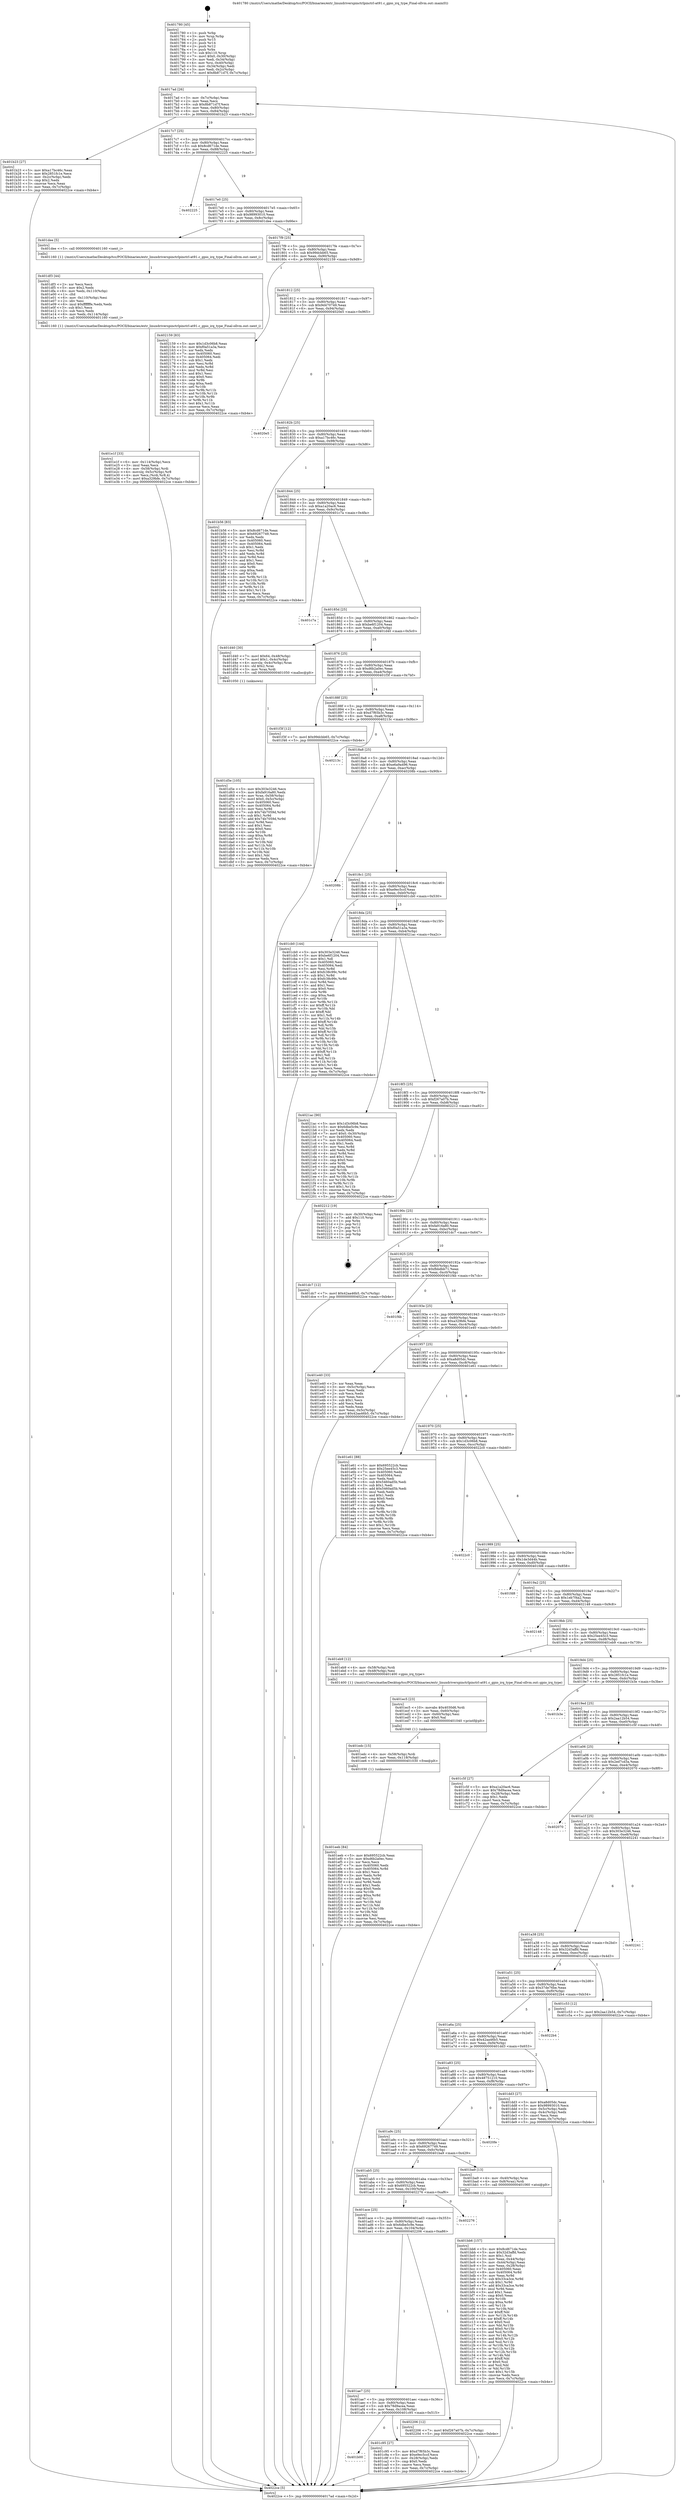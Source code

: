 digraph "0x401780" {
  label = "0x401780 (/mnt/c/Users/mathe/Desktop/tcc/POCII/binaries/extr_linuxdriverspinctrlpinctrl-at91.c_gpio_irq_type_Final-ollvm.out::main(0))"
  labelloc = "t"
  node[shape=record]

  Entry [label="",width=0.3,height=0.3,shape=circle,fillcolor=black,style=filled]
  "0x4017ad" [label="{
     0x4017ad [26]\l
     | [instrs]\l
     &nbsp;&nbsp;0x4017ad \<+3\>: mov -0x7c(%rbp),%eax\l
     &nbsp;&nbsp;0x4017b0 \<+2\>: mov %eax,%ecx\l
     &nbsp;&nbsp;0x4017b2 \<+6\>: sub $0x8b871d7f,%ecx\l
     &nbsp;&nbsp;0x4017b8 \<+3\>: mov %eax,-0x80(%rbp)\l
     &nbsp;&nbsp;0x4017bb \<+6\>: mov %ecx,-0x84(%rbp)\l
     &nbsp;&nbsp;0x4017c1 \<+6\>: je 0000000000401b23 \<main+0x3a3\>\l
  }"]
  "0x401b23" [label="{
     0x401b23 [27]\l
     | [instrs]\l
     &nbsp;&nbsp;0x401b23 \<+5\>: mov $0xa17bc46c,%eax\l
     &nbsp;&nbsp;0x401b28 \<+5\>: mov $0x2851fc1e,%ecx\l
     &nbsp;&nbsp;0x401b2d \<+3\>: mov -0x2c(%rbp),%edx\l
     &nbsp;&nbsp;0x401b30 \<+3\>: cmp $0x2,%edx\l
     &nbsp;&nbsp;0x401b33 \<+3\>: cmovne %ecx,%eax\l
     &nbsp;&nbsp;0x401b36 \<+3\>: mov %eax,-0x7c(%rbp)\l
     &nbsp;&nbsp;0x401b39 \<+5\>: jmp 00000000004022ce \<main+0xb4e\>\l
  }"]
  "0x4017c7" [label="{
     0x4017c7 [25]\l
     | [instrs]\l
     &nbsp;&nbsp;0x4017c7 \<+5\>: jmp 00000000004017cc \<main+0x4c\>\l
     &nbsp;&nbsp;0x4017cc \<+3\>: mov -0x80(%rbp),%eax\l
     &nbsp;&nbsp;0x4017cf \<+5\>: sub $0x8cd671de,%eax\l
     &nbsp;&nbsp;0x4017d4 \<+6\>: mov %eax,-0x88(%rbp)\l
     &nbsp;&nbsp;0x4017da \<+6\>: je 0000000000402225 \<main+0xaa5\>\l
  }"]
  "0x4022ce" [label="{
     0x4022ce [5]\l
     | [instrs]\l
     &nbsp;&nbsp;0x4022ce \<+5\>: jmp 00000000004017ad \<main+0x2d\>\l
  }"]
  "0x401780" [label="{
     0x401780 [45]\l
     | [instrs]\l
     &nbsp;&nbsp;0x401780 \<+1\>: push %rbp\l
     &nbsp;&nbsp;0x401781 \<+3\>: mov %rsp,%rbp\l
     &nbsp;&nbsp;0x401784 \<+2\>: push %r15\l
     &nbsp;&nbsp;0x401786 \<+2\>: push %r14\l
     &nbsp;&nbsp;0x401788 \<+2\>: push %r12\l
     &nbsp;&nbsp;0x40178a \<+1\>: push %rbx\l
     &nbsp;&nbsp;0x40178b \<+7\>: sub $0x110,%rsp\l
     &nbsp;&nbsp;0x401792 \<+7\>: movl $0x0,-0x30(%rbp)\l
     &nbsp;&nbsp;0x401799 \<+3\>: mov %edi,-0x34(%rbp)\l
     &nbsp;&nbsp;0x40179c \<+4\>: mov %rsi,-0x40(%rbp)\l
     &nbsp;&nbsp;0x4017a0 \<+3\>: mov -0x34(%rbp),%edi\l
     &nbsp;&nbsp;0x4017a3 \<+3\>: mov %edi,-0x2c(%rbp)\l
     &nbsp;&nbsp;0x4017a6 \<+7\>: movl $0x8b871d7f,-0x7c(%rbp)\l
  }"]
  Exit [label="",width=0.3,height=0.3,shape=circle,fillcolor=black,style=filled,peripheries=2]
  "0x402225" [label="{
     0x402225\l
  }", style=dashed]
  "0x4017e0" [label="{
     0x4017e0 [25]\l
     | [instrs]\l
     &nbsp;&nbsp;0x4017e0 \<+5\>: jmp 00000000004017e5 \<main+0x65\>\l
     &nbsp;&nbsp;0x4017e5 \<+3\>: mov -0x80(%rbp),%eax\l
     &nbsp;&nbsp;0x4017e8 \<+5\>: sub $0x98993010,%eax\l
     &nbsp;&nbsp;0x4017ed \<+6\>: mov %eax,-0x8c(%rbp)\l
     &nbsp;&nbsp;0x4017f3 \<+6\>: je 0000000000401dee \<main+0x66e\>\l
  }"]
  "0x401eeb" [label="{
     0x401eeb [84]\l
     | [instrs]\l
     &nbsp;&nbsp;0x401eeb \<+5\>: mov $0x695522cb,%eax\l
     &nbsp;&nbsp;0x401ef0 \<+5\>: mov $0xd6b2a0ec,%esi\l
     &nbsp;&nbsp;0x401ef5 \<+2\>: xor %ecx,%ecx\l
     &nbsp;&nbsp;0x401ef7 \<+7\>: mov 0x405060,%edx\l
     &nbsp;&nbsp;0x401efe \<+8\>: mov 0x405064,%r8d\l
     &nbsp;&nbsp;0x401f06 \<+3\>: sub $0x1,%ecx\l
     &nbsp;&nbsp;0x401f09 \<+3\>: mov %edx,%r9d\l
     &nbsp;&nbsp;0x401f0c \<+3\>: add %ecx,%r9d\l
     &nbsp;&nbsp;0x401f0f \<+4\>: imul %r9d,%edx\l
     &nbsp;&nbsp;0x401f13 \<+3\>: and $0x1,%edx\l
     &nbsp;&nbsp;0x401f16 \<+3\>: cmp $0x0,%edx\l
     &nbsp;&nbsp;0x401f19 \<+4\>: sete %r10b\l
     &nbsp;&nbsp;0x401f1d \<+4\>: cmp $0xa,%r8d\l
     &nbsp;&nbsp;0x401f21 \<+4\>: setl %r11b\l
     &nbsp;&nbsp;0x401f25 \<+3\>: mov %r10b,%bl\l
     &nbsp;&nbsp;0x401f28 \<+3\>: and %r11b,%bl\l
     &nbsp;&nbsp;0x401f2b \<+3\>: xor %r11b,%r10b\l
     &nbsp;&nbsp;0x401f2e \<+3\>: or %r10b,%bl\l
     &nbsp;&nbsp;0x401f31 \<+3\>: test $0x1,%bl\l
     &nbsp;&nbsp;0x401f34 \<+3\>: cmovne %esi,%eax\l
     &nbsp;&nbsp;0x401f37 \<+3\>: mov %eax,-0x7c(%rbp)\l
     &nbsp;&nbsp;0x401f3a \<+5\>: jmp 00000000004022ce \<main+0xb4e\>\l
  }"]
  "0x401dee" [label="{
     0x401dee [5]\l
     | [instrs]\l
     &nbsp;&nbsp;0x401dee \<+5\>: call 0000000000401160 \<next_i\>\l
     | [calls]\l
     &nbsp;&nbsp;0x401160 \{1\} (/mnt/c/Users/mathe/Desktop/tcc/POCII/binaries/extr_linuxdriverspinctrlpinctrl-at91.c_gpio_irq_type_Final-ollvm.out::next_i)\l
  }"]
  "0x4017f9" [label="{
     0x4017f9 [25]\l
     | [instrs]\l
     &nbsp;&nbsp;0x4017f9 \<+5\>: jmp 00000000004017fe \<main+0x7e\>\l
     &nbsp;&nbsp;0x4017fe \<+3\>: mov -0x80(%rbp),%eax\l
     &nbsp;&nbsp;0x401801 \<+5\>: sub $0x99dcbb65,%eax\l
     &nbsp;&nbsp;0x401806 \<+6\>: mov %eax,-0x90(%rbp)\l
     &nbsp;&nbsp;0x40180c \<+6\>: je 0000000000402159 \<main+0x9d9\>\l
  }"]
  "0x401edc" [label="{
     0x401edc [15]\l
     | [instrs]\l
     &nbsp;&nbsp;0x401edc \<+4\>: mov -0x58(%rbp),%rdi\l
     &nbsp;&nbsp;0x401ee0 \<+6\>: mov %eax,-0x118(%rbp)\l
     &nbsp;&nbsp;0x401ee6 \<+5\>: call 0000000000401030 \<free@plt\>\l
     | [calls]\l
     &nbsp;&nbsp;0x401030 \{1\} (unknown)\l
  }"]
  "0x402159" [label="{
     0x402159 [83]\l
     | [instrs]\l
     &nbsp;&nbsp;0x402159 \<+5\>: mov $0x1d3c06b8,%eax\l
     &nbsp;&nbsp;0x40215e \<+5\>: mov $0xf0a51a3a,%ecx\l
     &nbsp;&nbsp;0x402163 \<+2\>: xor %edx,%edx\l
     &nbsp;&nbsp;0x402165 \<+7\>: mov 0x405060,%esi\l
     &nbsp;&nbsp;0x40216c \<+7\>: mov 0x405064,%edi\l
     &nbsp;&nbsp;0x402173 \<+3\>: sub $0x1,%edx\l
     &nbsp;&nbsp;0x402176 \<+3\>: mov %esi,%r8d\l
     &nbsp;&nbsp;0x402179 \<+3\>: add %edx,%r8d\l
     &nbsp;&nbsp;0x40217c \<+4\>: imul %r8d,%esi\l
     &nbsp;&nbsp;0x402180 \<+3\>: and $0x1,%esi\l
     &nbsp;&nbsp;0x402183 \<+3\>: cmp $0x0,%esi\l
     &nbsp;&nbsp;0x402186 \<+4\>: sete %r9b\l
     &nbsp;&nbsp;0x40218a \<+3\>: cmp $0xa,%edi\l
     &nbsp;&nbsp;0x40218d \<+4\>: setl %r10b\l
     &nbsp;&nbsp;0x402191 \<+3\>: mov %r9b,%r11b\l
     &nbsp;&nbsp;0x402194 \<+3\>: and %r10b,%r11b\l
     &nbsp;&nbsp;0x402197 \<+3\>: xor %r10b,%r9b\l
     &nbsp;&nbsp;0x40219a \<+3\>: or %r9b,%r11b\l
     &nbsp;&nbsp;0x40219d \<+4\>: test $0x1,%r11b\l
     &nbsp;&nbsp;0x4021a1 \<+3\>: cmovne %ecx,%eax\l
     &nbsp;&nbsp;0x4021a4 \<+3\>: mov %eax,-0x7c(%rbp)\l
     &nbsp;&nbsp;0x4021a7 \<+5\>: jmp 00000000004022ce \<main+0xb4e\>\l
  }"]
  "0x401812" [label="{
     0x401812 [25]\l
     | [instrs]\l
     &nbsp;&nbsp;0x401812 \<+5\>: jmp 0000000000401817 \<main+0x97\>\l
     &nbsp;&nbsp;0x401817 \<+3\>: mov -0x80(%rbp),%eax\l
     &nbsp;&nbsp;0x40181a \<+5\>: sub $0x9d470749,%eax\l
     &nbsp;&nbsp;0x40181f \<+6\>: mov %eax,-0x94(%rbp)\l
     &nbsp;&nbsp;0x401825 \<+6\>: je 00000000004020e5 \<main+0x965\>\l
  }"]
  "0x401ec5" [label="{
     0x401ec5 [23]\l
     | [instrs]\l
     &nbsp;&nbsp;0x401ec5 \<+10\>: movabs $0x4030d6,%rdi\l
     &nbsp;&nbsp;0x401ecf \<+3\>: mov %eax,-0x60(%rbp)\l
     &nbsp;&nbsp;0x401ed2 \<+3\>: mov -0x60(%rbp),%esi\l
     &nbsp;&nbsp;0x401ed5 \<+2\>: mov $0x0,%al\l
     &nbsp;&nbsp;0x401ed7 \<+5\>: call 0000000000401040 \<printf@plt\>\l
     | [calls]\l
     &nbsp;&nbsp;0x401040 \{1\} (unknown)\l
  }"]
  "0x4020e5" [label="{
     0x4020e5\l
  }", style=dashed]
  "0x40182b" [label="{
     0x40182b [25]\l
     | [instrs]\l
     &nbsp;&nbsp;0x40182b \<+5\>: jmp 0000000000401830 \<main+0xb0\>\l
     &nbsp;&nbsp;0x401830 \<+3\>: mov -0x80(%rbp),%eax\l
     &nbsp;&nbsp;0x401833 \<+5\>: sub $0xa17bc46c,%eax\l
     &nbsp;&nbsp;0x401838 \<+6\>: mov %eax,-0x98(%rbp)\l
     &nbsp;&nbsp;0x40183e \<+6\>: je 0000000000401b56 \<main+0x3d6\>\l
  }"]
  "0x401e1f" [label="{
     0x401e1f [33]\l
     | [instrs]\l
     &nbsp;&nbsp;0x401e1f \<+6\>: mov -0x114(%rbp),%ecx\l
     &nbsp;&nbsp;0x401e25 \<+3\>: imul %eax,%ecx\l
     &nbsp;&nbsp;0x401e28 \<+4\>: mov -0x58(%rbp),%rdi\l
     &nbsp;&nbsp;0x401e2c \<+4\>: movslq -0x5c(%rbp),%r8\l
     &nbsp;&nbsp;0x401e30 \<+4\>: mov %ecx,(%rdi,%r8,4)\l
     &nbsp;&nbsp;0x401e34 \<+7\>: movl $0xa329bfe,-0x7c(%rbp)\l
     &nbsp;&nbsp;0x401e3b \<+5\>: jmp 00000000004022ce \<main+0xb4e\>\l
  }"]
  "0x401b56" [label="{
     0x401b56 [83]\l
     | [instrs]\l
     &nbsp;&nbsp;0x401b56 \<+5\>: mov $0x8cd671de,%eax\l
     &nbsp;&nbsp;0x401b5b \<+5\>: mov $0x69267749,%ecx\l
     &nbsp;&nbsp;0x401b60 \<+2\>: xor %edx,%edx\l
     &nbsp;&nbsp;0x401b62 \<+7\>: mov 0x405060,%esi\l
     &nbsp;&nbsp;0x401b69 \<+7\>: mov 0x405064,%edi\l
     &nbsp;&nbsp;0x401b70 \<+3\>: sub $0x1,%edx\l
     &nbsp;&nbsp;0x401b73 \<+3\>: mov %esi,%r8d\l
     &nbsp;&nbsp;0x401b76 \<+3\>: add %edx,%r8d\l
     &nbsp;&nbsp;0x401b79 \<+4\>: imul %r8d,%esi\l
     &nbsp;&nbsp;0x401b7d \<+3\>: and $0x1,%esi\l
     &nbsp;&nbsp;0x401b80 \<+3\>: cmp $0x0,%esi\l
     &nbsp;&nbsp;0x401b83 \<+4\>: sete %r9b\l
     &nbsp;&nbsp;0x401b87 \<+3\>: cmp $0xa,%edi\l
     &nbsp;&nbsp;0x401b8a \<+4\>: setl %r10b\l
     &nbsp;&nbsp;0x401b8e \<+3\>: mov %r9b,%r11b\l
     &nbsp;&nbsp;0x401b91 \<+3\>: and %r10b,%r11b\l
     &nbsp;&nbsp;0x401b94 \<+3\>: xor %r10b,%r9b\l
     &nbsp;&nbsp;0x401b97 \<+3\>: or %r9b,%r11b\l
     &nbsp;&nbsp;0x401b9a \<+4\>: test $0x1,%r11b\l
     &nbsp;&nbsp;0x401b9e \<+3\>: cmovne %ecx,%eax\l
     &nbsp;&nbsp;0x401ba1 \<+3\>: mov %eax,-0x7c(%rbp)\l
     &nbsp;&nbsp;0x401ba4 \<+5\>: jmp 00000000004022ce \<main+0xb4e\>\l
  }"]
  "0x401844" [label="{
     0x401844 [25]\l
     | [instrs]\l
     &nbsp;&nbsp;0x401844 \<+5\>: jmp 0000000000401849 \<main+0xc9\>\l
     &nbsp;&nbsp;0x401849 \<+3\>: mov -0x80(%rbp),%eax\l
     &nbsp;&nbsp;0x40184c \<+5\>: sub $0xa1a20ac6,%eax\l
     &nbsp;&nbsp;0x401851 \<+6\>: mov %eax,-0x9c(%rbp)\l
     &nbsp;&nbsp;0x401857 \<+6\>: je 0000000000401c7a \<main+0x4fa\>\l
  }"]
  "0x401df3" [label="{
     0x401df3 [44]\l
     | [instrs]\l
     &nbsp;&nbsp;0x401df3 \<+2\>: xor %ecx,%ecx\l
     &nbsp;&nbsp;0x401df5 \<+5\>: mov $0x2,%edx\l
     &nbsp;&nbsp;0x401dfa \<+6\>: mov %edx,-0x110(%rbp)\l
     &nbsp;&nbsp;0x401e00 \<+1\>: cltd\l
     &nbsp;&nbsp;0x401e01 \<+6\>: mov -0x110(%rbp),%esi\l
     &nbsp;&nbsp;0x401e07 \<+2\>: idiv %esi\l
     &nbsp;&nbsp;0x401e09 \<+6\>: imul $0xfffffffe,%edx,%edx\l
     &nbsp;&nbsp;0x401e0f \<+3\>: sub $0x1,%ecx\l
     &nbsp;&nbsp;0x401e12 \<+2\>: sub %ecx,%edx\l
     &nbsp;&nbsp;0x401e14 \<+6\>: mov %edx,-0x114(%rbp)\l
     &nbsp;&nbsp;0x401e1a \<+5\>: call 0000000000401160 \<next_i\>\l
     | [calls]\l
     &nbsp;&nbsp;0x401160 \{1\} (/mnt/c/Users/mathe/Desktop/tcc/POCII/binaries/extr_linuxdriverspinctrlpinctrl-at91.c_gpio_irq_type_Final-ollvm.out::next_i)\l
  }"]
  "0x401c7a" [label="{
     0x401c7a\l
  }", style=dashed]
  "0x40185d" [label="{
     0x40185d [25]\l
     | [instrs]\l
     &nbsp;&nbsp;0x40185d \<+5\>: jmp 0000000000401862 \<main+0xe2\>\l
     &nbsp;&nbsp;0x401862 \<+3\>: mov -0x80(%rbp),%eax\l
     &nbsp;&nbsp;0x401865 \<+5\>: sub $0xbe6f1204,%eax\l
     &nbsp;&nbsp;0x40186a \<+6\>: mov %eax,-0xa0(%rbp)\l
     &nbsp;&nbsp;0x401870 \<+6\>: je 0000000000401d40 \<main+0x5c0\>\l
  }"]
  "0x401d5e" [label="{
     0x401d5e [105]\l
     | [instrs]\l
     &nbsp;&nbsp;0x401d5e \<+5\>: mov $0x303e3246,%ecx\l
     &nbsp;&nbsp;0x401d63 \<+5\>: mov $0xfa916a80,%edx\l
     &nbsp;&nbsp;0x401d68 \<+4\>: mov %rax,-0x58(%rbp)\l
     &nbsp;&nbsp;0x401d6c \<+7\>: movl $0x0,-0x5c(%rbp)\l
     &nbsp;&nbsp;0x401d73 \<+7\>: mov 0x405060,%esi\l
     &nbsp;&nbsp;0x401d7a \<+8\>: mov 0x405064,%r8d\l
     &nbsp;&nbsp;0x401d82 \<+3\>: mov %esi,%r9d\l
     &nbsp;&nbsp;0x401d85 \<+7\>: sub $0x74b7059d,%r9d\l
     &nbsp;&nbsp;0x401d8c \<+4\>: sub $0x1,%r9d\l
     &nbsp;&nbsp;0x401d90 \<+7\>: add $0x74b7059d,%r9d\l
     &nbsp;&nbsp;0x401d97 \<+4\>: imul %r9d,%esi\l
     &nbsp;&nbsp;0x401d9b \<+3\>: and $0x1,%esi\l
     &nbsp;&nbsp;0x401d9e \<+3\>: cmp $0x0,%esi\l
     &nbsp;&nbsp;0x401da1 \<+4\>: sete %r10b\l
     &nbsp;&nbsp;0x401da5 \<+4\>: cmp $0xa,%r8d\l
     &nbsp;&nbsp;0x401da9 \<+4\>: setl %r11b\l
     &nbsp;&nbsp;0x401dad \<+3\>: mov %r10b,%bl\l
     &nbsp;&nbsp;0x401db0 \<+3\>: and %r11b,%bl\l
     &nbsp;&nbsp;0x401db3 \<+3\>: xor %r11b,%r10b\l
     &nbsp;&nbsp;0x401db6 \<+3\>: or %r10b,%bl\l
     &nbsp;&nbsp;0x401db9 \<+3\>: test $0x1,%bl\l
     &nbsp;&nbsp;0x401dbc \<+3\>: cmovne %edx,%ecx\l
     &nbsp;&nbsp;0x401dbf \<+3\>: mov %ecx,-0x7c(%rbp)\l
     &nbsp;&nbsp;0x401dc2 \<+5\>: jmp 00000000004022ce \<main+0xb4e\>\l
  }"]
  "0x401d40" [label="{
     0x401d40 [30]\l
     | [instrs]\l
     &nbsp;&nbsp;0x401d40 \<+7\>: movl $0x64,-0x48(%rbp)\l
     &nbsp;&nbsp;0x401d47 \<+7\>: movl $0x1,-0x4c(%rbp)\l
     &nbsp;&nbsp;0x401d4e \<+4\>: movslq -0x4c(%rbp),%rax\l
     &nbsp;&nbsp;0x401d52 \<+4\>: shl $0x2,%rax\l
     &nbsp;&nbsp;0x401d56 \<+3\>: mov %rax,%rdi\l
     &nbsp;&nbsp;0x401d59 \<+5\>: call 0000000000401050 \<malloc@plt\>\l
     | [calls]\l
     &nbsp;&nbsp;0x401050 \{1\} (unknown)\l
  }"]
  "0x401876" [label="{
     0x401876 [25]\l
     | [instrs]\l
     &nbsp;&nbsp;0x401876 \<+5\>: jmp 000000000040187b \<main+0xfb\>\l
     &nbsp;&nbsp;0x40187b \<+3\>: mov -0x80(%rbp),%eax\l
     &nbsp;&nbsp;0x40187e \<+5\>: sub $0xd6b2a0ec,%eax\l
     &nbsp;&nbsp;0x401883 \<+6\>: mov %eax,-0xa4(%rbp)\l
     &nbsp;&nbsp;0x401889 \<+6\>: je 0000000000401f3f \<main+0x7bf\>\l
  }"]
  "0x401b00" [label="{
     0x401b00\l
  }", style=dashed]
  "0x401f3f" [label="{
     0x401f3f [12]\l
     | [instrs]\l
     &nbsp;&nbsp;0x401f3f \<+7\>: movl $0x99dcbb65,-0x7c(%rbp)\l
     &nbsp;&nbsp;0x401f46 \<+5\>: jmp 00000000004022ce \<main+0xb4e\>\l
  }"]
  "0x40188f" [label="{
     0x40188f [25]\l
     | [instrs]\l
     &nbsp;&nbsp;0x40188f \<+5\>: jmp 0000000000401894 \<main+0x114\>\l
     &nbsp;&nbsp;0x401894 \<+3\>: mov -0x80(%rbp),%eax\l
     &nbsp;&nbsp;0x401897 \<+5\>: sub $0xd7f65b3c,%eax\l
     &nbsp;&nbsp;0x40189c \<+6\>: mov %eax,-0xa8(%rbp)\l
     &nbsp;&nbsp;0x4018a2 \<+6\>: je 000000000040213c \<main+0x9bc\>\l
  }"]
  "0x401c95" [label="{
     0x401c95 [27]\l
     | [instrs]\l
     &nbsp;&nbsp;0x401c95 \<+5\>: mov $0xd7f65b3c,%eax\l
     &nbsp;&nbsp;0x401c9a \<+5\>: mov $0xe9ec5ccf,%ecx\l
     &nbsp;&nbsp;0x401c9f \<+3\>: mov -0x28(%rbp),%edx\l
     &nbsp;&nbsp;0x401ca2 \<+3\>: cmp $0x0,%edx\l
     &nbsp;&nbsp;0x401ca5 \<+3\>: cmove %ecx,%eax\l
     &nbsp;&nbsp;0x401ca8 \<+3\>: mov %eax,-0x7c(%rbp)\l
     &nbsp;&nbsp;0x401cab \<+5\>: jmp 00000000004022ce \<main+0xb4e\>\l
  }"]
  "0x40213c" [label="{
     0x40213c\l
  }", style=dashed]
  "0x4018a8" [label="{
     0x4018a8 [25]\l
     | [instrs]\l
     &nbsp;&nbsp;0x4018a8 \<+5\>: jmp 00000000004018ad \<main+0x12d\>\l
     &nbsp;&nbsp;0x4018ad \<+3\>: mov -0x80(%rbp),%eax\l
     &nbsp;&nbsp;0x4018b0 \<+5\>: sub $0xe6a9a496,%eax\l
     &nbsp;&nbsp;0x4018b5 \<+6\>: mov %eax,-0xac(%rbp)\l
     &nbsp;&nbsp;0x4018bb \<+6\>: je 000000000040208b \<main+0x90b\>\l
  }"]
  "0x401ae7" [label="{
     0x401ae7 [25]\l
     | [instrs]\l
     &nbsp;&nbsp;0x401ae7 \<+5\>: jmp 0000000000401aec \<main+0x36c\>\l
     &nbsp;&nbsp;0x401aec \<+3\>: mov -0x80(%rbp),%eax\l
     &nbsp;&nbsp;0x401aef \<+5\>: sub $0x78d9acea,%eax\l
     &nbsp;&nbsp;0x401af4 \<+6\>: mov %eax,-0x108(%rbp)\l
     &nbsp;&nbsp;0x401afa \<+6\>: je 0000000000401c95 \<main+0x515\>\l
  }"]
  "0x40208b" [label="{
     0x40208b\l
  }", style=dashed]
  "0x4018c1" [label="{
     0x4018c1 [25]\l
     | [instrs]\l
     &nbsp;&nbsp;0x4018c1 \<+5\>: jmp 00000000004018c6 \<main+0x146\>\l
     &nbsp;&nbsp;0x4018c6 \<+3\>: mov -0x80(%rbp),%eax\l
     &nbsp;&nbsp;0x4018c9 \<+5\>: sub $0xe9ec5ccf,%eax\l
     &nbsp;&nbsp;0x4018ce \<+6\>: mov %eax,-0xb0(%rbp)\l
     &nbsp;&nbsp;0x4018d4 \<+6\>: je 0000000000401cb0 \<main+0x530\>\l
  }"]
  "0x402206" [label="{
     0x402206 [12]\l
     | [instrs]\l
     &nbsp;&nbsp;0x402206 \<+7\>: movl $0xf267a07b,-0x7c(%rbp)\l
     &nbsp;&nbsp;0x40220d \<+5\>: jmp 00000000004022ce \<main+0xb4e\>\l
  }"]
  "0x401cb0" [label="{
     0x401cb0 [144]\l
     | [instrs]\l
     &nbsp;&nbsp;0x401cb0 \<+5\>: mov $0x303e3246,%eax\l
     &nbsp;&nbsp;0x401cb5 \<+5\>: mov $0xbe6f1204,%ecx\l
     &nbsp;&nbsp;0x401cba \<+2\>: mov $0x1,%dl\l
     &nbsp;&nbsp;0x401cbc \<+7\>: mov 0x405060,%esi\l
     &nbsp;&nbsp;0x401cc3 \<+7\>: mov 0x405064,%edi\l
     &nbsp;&nbsp;0x401cca \<+3\>: mov %esi,%r8d\l
     &nbsp;&nbsp;0x401ccd \<+7\>: add $0xfc38c99c,%r8d\l
     &nbsp;&nbsp;0x401cd4 \<+4\>: sub $0x1,%r8d\l
     &nbsp;&nbsp;0x401cd8 \<+7\>: sub $0xfc38c99c,%r8d\l
     &nbsp;&nbsp;0x401cdf \<+4\>: imul %r8d,%esi\l
     &nbsp;&nbsp;0x401ce3 \<+3\>: and $0x1,%esi\l
     &nbsp;&nbsp;0x401ce6 \<+3\>: cmp $0x0,%esi\l
     &nbsp;&nbsp;0x401ce9 \<+4\>: sete %r9b\l
     &nbsp;&nbsp;0x401ced \<+3\>: cmp $0xa,%edi\l
     &nbsp;&nbsp;0x401cf0 \<+4\>: setl %r10b\l
     &nbsp;&nbsp;0x401cf4 \<+3\>: mov %r9b,%r11b\l
     &nbsp;&nbsp;0x401cf7 \<+4\>: xor $0xff,%r11b\l
     &nbsp;&nbsp;0x401cfb \<+3\>: mov %r10b,%bl\l
     &nbsp;&nbsp;0x401cfe \<+3\>: xor $0xff,%bl\l
     &nbsp;&nbsp;0x401d01 \<+3\>: xor $0x1,%dl\l
     &nbsp;&nbsp;0x401d04 \<+3\>: mov %r11b,%r14b\l
     &nbsp;&nbsp;0x401d07 \<+4\>: and $0xff,%r14b\l
     &nbsp;&nbsp;0x401d0b \<+3\>: and %dl,%r9b\l
     &nbsp;&nbsp;0x401d0e \<+3\>: mov %bl,%r15b\l
     &nbsp;&nbsp;0x401d11 \<+4\>: and $0xff,%r15b\l
     &nbsp;&nbsp;0x401d15 \<+3\>: and %dl,%r10b\l
     &nbsp;&nbsp;0x401d18 \<+3\>: or %r9b,%r14b\l
     &nbsp;&nbsp;0x401d1b \<+3\>: or %r10b,%r15b\l
     &nbsp;&nbsp;0x401d1e \<+3\>: xor %r15b,%r14b\l
     &nbsp;&nbsp;0x401d21 \<+3\>: or %bl,%r11b\l
     &nbsp;&nbsp;0x401d24 \<+4\>: xor $0xff,%r11b\l
     &nbsp;&nbsp;0x401d28 \<+3\>: or $0x1,%dl\l
     &nbsp;&nbsp;0x401d2b \<+3\>: and %dl,%r11b\l
     &nbsp;&nbsp;0x401d2e \<+3\>: or %r11b,%r14b\l
     &nbsp;&nbsp;0x401d31 \<+4\>: test $0x1,%r14b\l
     &nbsp;&nbsp;0x401d35 \<+3\>: cmovne %ecx,%eax\l
     &nbsp;&nbsp;0x401d38 \<+3\>: mov %eax,-0x7c(%rbp)\l
     &nbsp;&nbsp;0x401d3b \<+5\>: jmp 00000000004022ce \<main+0xb4e\>\l
  }"]
  "0x4018da" [label="{
     0x4018da [25]\l
     | [instrs]\l
     &nbsp;&nbsp;0x4018da \<+5\>: jmp 00000000004018df \<main+0x15f\>\l
     &nbsp;&nbsp;0x4018df \<+3\>: mov -0x80(%rbp),%eax\l
     &nbsp;&nbsp;0x4018e2 \<+5\>: sub $0xf0a51a3a,%eax\l
     &nbsp;&nbsp;0x4018e7 \<+6\>: mov %eax,-0xb4(%rbp)\l
     &nbsp;&nbsp;0x4018ed \<+6\>: je 00000000004021ac \<main+0xa2c\>\l
  }"]
  "0x401ace" [label="{
     0x401ace [25]\l
     | [instrs]\l
     &nbsp;&nbsp;0x401ace \<+5\>: jmp 0000000000401ad3 \<main+0x353\>\l
     &nbsp;&nbsp;0x401ad3 \<+3\>: mov -0x80(%rbp),%eax\l
     &nbsp;&nbsp;0x401ad6 \<+5\>: sub $0x6dbe5c9e,%eax\l
     &nbsp;&nbsp;0x401adb \<+6\>: mov %eax,-0x104(%rbp)\l
     &nbsp;&nbsp;0x401ae1 \<+6\>: je 0000000000402206 \<main+0xa86\>\l
  }"]
  "0x4021ac" [label="{
     0x4021ac [90]\l
     | [instrs]\l
     &nbsp;&nbsp;0x4021ac \<+5\>: mov $0x1d3c06b8,%eax\l
     &nbsp;&nbsp;0x4021b1 \<+5\>: mov $0x6dbe5c9e,%ecx\l
     &nbsp;&nbsp;0x4021b6 \<+2\>: xor %edx,%edx\l
     &nbsp;&nbsp;0x4021b8 \<+7\>: movl $0x0,-0x30(%rbp)\l
     &nbsp;&nbsp;0x4021bf \<+7\>: mov 0x405060,%esi\l
     &nbsp;&nbsp;0x4021c6 \<+7\>: mov 0x405064,%edi\l
     &nbsp;&nbsp;0x4021cd \<+3\>: sub $0x1,%edx\l
     &nbsp;&nbsp;0x4021d0 \<+3\>: mov %esi,%r8d\l
     &nbsp;&nbsp;0x4021d3 \<+3\>: add %edx,%r8d\l
     &nbsp;&nbsp;0x4021d6 \<+4\>: imul %r8d,%esi\l
     &nbsp;&nbsp;0x4021da \<+3\>: and $0x1,%esi\l
     &nbsp;&nbsp;0x4021dd \<+3\>: cmp $0x0,%esi\l
     &nbsp;&nbsp;0x4021e0 \<+4\>: sete %r9b\l
     &nbsp;&nbsp;0x4021e4 \<+3\>: cmp $0xa,%edi\l
     &nbsp;&nbsp;0x4021e7 \<+4\>: setl %r10b\l
     &nbsp;&nbsp;0x4021eb \<+3\>: mov %r9b,%r11b\l
     &nbsp;&nbsp;0x4021ee \<+3\>: and %r10b,%r11b\l
     &nbsp;&nbsp;0x4021f1 \<+3\>: xor %r10b,%r9b\l
     &nbsp;&nbsp;0x4021f4 \<+3\>: or %r9b,%r11b\l
     &nbsp;&nbsp;0x4021f7 \<+4\>: test $0x1,%r11b\l
     &nbsp;&nbsp;0x4021fb \<+3\>: cmovne %ecx,%eax\l
     &nbsp;&nbsp;0x4021fe \<+3\>: mov %eax,-0x7c(%rbp)\l
     &nbsp;&nbsp;0x402201 \<+5\>: jmp 00000000004022ce \<main+0xb4e\>\l
  }"]
  "0x4018f3" [label="{
     0x4018f3 [25]\l
     | [instrs]\l
     &nbsp;&nbsp;0x4018f3 \<+5\>: jmp 00000000004018f8 \<main+0x178\>\l
     &nbsp;&nbsp;0x4018f8 \<+3\>: mov -0x80(%rbp),%eax\l
     &nbsp;&nbsp;0x4018fb \<+5\>: sub $0xf267a07b,%eax\l
     &nbsp;&nbsp;0x401900 \<+6\>: mov %eax,-0xb8(%rbp)\l
     &nbsp;&nbsp;0x401906 \<+6\>: je 0000000000402212 \<main+0xa92\>\l
  }"]
  "0x402276" [label="{
     0x402276\l
  }", style=dashed]
  "0x402212" [label="{
     0x402212 [19]\l
     | [instrs]\l
     &nbsp;&nbsp;0x402212 \<+3\>: mov -0x30(%rbp),%eax\l
     &nbsp;&nbsp;0x402215 \<+7\>: add $0x110,%rsp\l
     &nbsp;&nbsp;0x40221c \<+1\>: pop %rbx\l
     &nbsp;&nbsp;0x40221d \<+2\>: pop %r12\l
     &nbsp;&nbsp;0x40221f \<+2\>: pop %r14\l
     &nbsp;&nbsp;0x402221 \<+2\>: pop %r15\l
     &nbsp;&nbsp;0x402223 \<+1\>: pop %rbp\l
     &nbsp;&nbsp;0x402224 \<+1\>: ret\l
  }"]
  "0x40190c" [label="{
     0x40190c [25]\l
     | [instrs]\l
     &nbsp;&nbsp;0x40190c \<+5\>: jmp 0000000000401911 \<main+0x191\>\l
     &nbsp;&nbsp;0x401911 \<+3\>: mov -0x80(%rbp),%eax\l
     &nbsp;&nbsp;0x401914 \<+5\>: sub $0xfa916a80,%eax\l
     &nbsp;&nbsp;0x401919 \<+6\>: mov %eax,-0xbc(%rbp)\l
     &nbsp;&nbsp;0x40191f \<+6\>: je 0000000000401dc7 \<main+0x647\>\l
  }"]
  "0x401bb6" [label="{
     0x401bb6 [157]\l
     | [instrs]\l
     &nbsp;&nbsp;0x401bb6 \<+5\>: mov $0x8cd671de,%ecx\l
     &nbsp;&nbsp;0x401bbb \<+5\>: mov $0x32d3affd,%edx\l
     &nbsp;&nbsp;0x401bc0 \<+3\>: mov $0x1,%sil\l
     &nbsp;&nbsp;0x401bc3 \<+3\>: mov %eax,-0x44(%rbp)\l
     &nbsp;&nbsp;0x401bc6 \<+3\>: mov -0x44(%rbp),%eax\l
     &nbsp;&nbsp;0x401bc9 \<+3\>: mov %eax,-0x28(%rbp)\l
     &nbsp;&nbsp;0x401bcc \<+7\>: mov 0x405060,%eax\l
     &nbsp;&nbsp;0x401bd3 \<+8\>: mov 0x405064,%r8d\l
     &nbsp;&nbsp;0x401bdb \<+3\>: mov %eax,%r9d\l
     &nbsp;&nbsp;0x401bde \<+7\>: sub $0x33ca3ce,%r9d\l
     &nbsp;&nbsp;0x401be5 \<+4\>: sub $0x1,%r9d\l
     &nbsp;&nbsp;0x401be9 \<+7\>: add $0x33ca3ce,%r9d\l
     &nbsp;&nbsp;0x401bf0 \<+4\>: imul %r9d,%eax\l
     &nbsp;&nbsp;0x401bf4 \<+3\>: and $0x1,%eax\l
     &nbsp;&nbsp;0x401bf7 \<+3\>: cmp $0x0,%eax\l
     &nbsp;&nbsp;0x401bfa \<+4\>: sete %r10b\l
     &nbsp;&nbsp;0x401bfe \<+4\>: cmp $0xa,%r8d\l
     &nbsp;&nbsp;0x401c02 \<+4\>: setl %r11b\l
     &nbsp;&nbsp;0x401c06 \<+3\>: mov %r10b,%bl\l
     &nbsp;&nbsp;0x401c09 \<+3\>: xor $0xff,%bl\l
     &nbsp;&nbsp;0x401c0c \<+3\>: mov %r11b,%r14b\l
     &nbsp;&nbsp;0x401c0f \<+4\>: xor $0xff,%r14b\l
     &nbsp;&nbsp;0x401c13 \<+4\>: xor $0x0,%sil\l
     &nbsp;&nbsp;0x401c17 \<+3\>: mov %bl,%r15b\l
     &nbsp;&nbsp;0x401c1a \<+4\>: and $0x0,%r15b\l
     &nbsp;&nbsp;0x401c1e \<+3\>: and %sil,%r10b\l
     &nbsp;&nbsp;0x401c21 \<+3\>: mov %r14b,%r12b\l
     &nbsp;&nbsp;0x401c24 \<+4\>: and $0x0,%r12b\l
     &nbsp;&nbsp;0x401c28 \<+3\>: and %sil,%r11b\l
     &nbsp;&nbsp;0x401c2b \<+3\>: or %r10b,%r15b\l
     &nbsp;&nbsp;0x401c2e \<+3\>: or %r11b,%r12b\l
     &nbsp;&nbsp;0x401c31 \<+3\>: xor %r12b,%r15b\l
     &nbsp;&nbsp;0x401c34 \<+3\>: or %r14b,%bl\l
     &nbsp;&nbsp;0x401c37 \<+3\>: xor $0xff,%bl\l
     &nbsp;&nbsp;0x401c3a \<+4\>: or $0x0,%sil\l
     &nbsp;&nbsp;0x401c3e \<+3\>: and %sil,%bl\l
     &nbsp;&nbsp;0x401c41 \<+3\>: or %bl,%r15b\l
     &nbsp;&nbsp;0x401c44 \<+4\>: test $0x1,%r15b\l
     &nbsp;&nbsp;0x401c48 \<+3\>: cmovne %edx,%ecx\l
     &nbsp;&nbsp;0x401c4b \<+3\>: mov %ecx,-0x7c(%rbp)\l
     &nbsp;&nbsp;0x401c4e \<+5\>: jmp 00000000004022ce \<main+0xb4e\>\l
  }"]
  "0x401dc7" [label="{
     0x401dc7 [12]\l
     | [instrs]\l
     &nbsp;&nbsp;0x401dc7 \<+7\>: movl $0x42aa46b5,-0x7c(%rbp)\l
     &nbsp;&nbsp;0x401dce \<+5\>: jmp 00000000004022ce \<main+0xb4e\>\l
  }"]
  "0x401925" [label="{
     0x401925 [25]\l
     | [instrs]\l
     &nbsp;&nbsp;0x401925 \<+5\>: jmp 000000000040192a \<main+0x1aa\>\l
     &nbsp;&nbsp;0x40192a \<+3\>: mov -0x80(%rbp),%eax\l
     &nbsp;&nbsp;0x40192d \<+5\>: sub $0xfbbdbb71,%eax\l
     &nbsp;&nbsp;0x401932 \<+6\>: mov %eax,-0xc0(%rbp)\l
     &nbsp;&nbsp;0x401938 \<+6\>: je 0000000000401f4b \<main+0x7cb\>\l
  }"]
  "0x401ab5" [label="{
     0x401ab5 [25]\l
     | [instrs]\l
     &nbsp;&nbsp;0x401ab5 \<+5\>: jmp 0000000000401aba \<main+0x33a\>\l
     &nbsp;&nbsp;0x401aba \<+3\>: mov -0x80(%rbp),%eax\l
     &nbsp;&nbsp;0x401abd \<+5\>: sub $0x695522cb,%eax\l
     &nbsp;&nbsp;0x401ac2 \<+6\>: mov %eax,-0x100(%rbp)\l
     &nbsp;&nbsp;0x401ac8 \<+6\>: je 0000000000402276 \<main+0xaf6\>\l
  }"]
  "0x401f4b" [label="{
     0x401f4b\l
  }", style=dashed]
  "0x40193e" [label="{
     0x40193e [25]\l
     | [instrs]\l
     &nbsp;&nbsp;0x40193e \<+5\>: jmp 0000000000401943 \<main+0x1c3\>\l
     &nbsp;&nbsp;0x401943 \<+3\>: mov -0x80(%rbp),%eax\l
     &nbsp;&nbsp;0x401946 \<+5\>: sub $0xa329bfe,%eax\l
     &nbsp;&nbsp;0x40194b \<+6\>: mov %eax,-0xc4(%rbp)\l
     &nbsp;&nbsp;0x401951 \<+6\>: je 0000000000401e40 \<main+0x6c0\>\l
  }"]
  "0x401ba9" [label="{
     0x401ba9 [13]\l
     | [instrs]\l
     &nbsp;&nbsp;0x401ba9 \<+4\>: mov -0x40(%rbp),%rax\l
     &nbsp;&nbsp;0x401bad \<+4\>: mov 0x8(%rax),%rdi\l
     &nbsp;&nbsp;0x401bb1 \<+5\>: call 0000000000401060 \<atoi@plt\>\l
     | [calls]\l
     &nbsp;&nbsp;0x401060 \{1\} (unknown)\l
  }"]
  "0x401e40" [label="{
     0x401e40 [33]\l
     | [instrs]\l
     &nbsp;&nbsp;0x401e40 \<+2\>: xor %eax,%eax\l
     &nbsp;&nbsp;0x401e42 \<+3\>: mov -0x5c(%rbp),%ecx\l
     &nbsp;&nbsp;0x401e45 \<+2\>: mov %eax,%edx\l
     &nbsp;&nbsp;0x401e47 \<+2\>: sub %ecx,%edx\l
     &nbsp;&nbsp;0x401e49 \<+2\>: mov %eax,%ecx\l
     &nbsp;&nbsp;0x401e4b \<+3\>: sub $0x1,%ecx\l
     &nbsp;&nbsp;0x401e4e \<+2\>: add %ecx,%edx\l
     &nbsp;&nbsp;0x401e50 \<+2\>: sub %edx,%eax\l
     &nbsp;&nbsp;0x401e52 \<+3\>: mov %eax,-0x5c(%rbp)\l
     &nbsp;&nbsp;0x401e55 \<+7\>: movl $0x42aa46b5,-0x7c(%rbp)\l
     &nbsp;&nbsp;0x401e5c \<+5\>: jmp 00000000004022ce \<main+0xb4e\>\l
  }"]
  "0x401957" [label="{
     0x401957 [25]\l
     | [instrs]\l
     &nbsp;&nbsp;0x401957 \<+5\>: jmp 000000000040195c \<main+0x1dc\>\l
     &nbsp;&nbsp;0x40195c \<+3\>: mov -0x80(%rbp),%eax\l
     &nbsp;&nbsp;0x40195f \<+5\>: sub $0xa8d05dc,%eax\l
     &nbsp;&nbsp;0x401964 \<+6\>: mov %eax,-0xc8(%rbp)\l
     &nbsp;&nbsp;0x40196a \<+6\>: je 0000000000401e61 \<main+0x6e1\>\l
  }"]
  "0x401a9c" [label="{
     0x401a9c [25]\l
     | [instrs]\l
     &nbsp;&nbsp;0x401a9c \<+5\>: jmp 0000000000401aa1 \<main+0x321\>\l
     &nbsp;&nbsp;0x401aa1 \<+3\>: mov -0x80(%rbp),%eax\l
     &nbsp;&nbsp;0x401aa4 \<+5\>: sub $0x69267749,%eax\l
     &nbsp;&nbsp;0x401aa9 \<+6\>: mov %eax,-0xfc(%rbp)\l
     &nbsp;&nbsp;0x401aaf \<+6\>: je 0000000000401ba9 \<main+0x429\>\l
  }"]
  "0x401e61" [label="{
     0x401e61 [88]\l
     | [instrs]\l
     &nbsp;&nbsp;0x401e61 \<+5\>: mov $0x695522cb,%eax\l
     &nbsp;&nbsp;0x401e66 \<+5\>: mov $0x25ee45c3,%ecx\l
     &nbsp;&nbsp;0x401e6b \<+7\>: mov 0x405060,%edx\l
     &nbsp;&nbsp;0x401e72 \<+7\>: mov 0x405064,%esi\l
     &nbsp;&nbsp;0x401e79 \<+2\>: mov %edx,%edi\l
     &nbsp;&nbsp;0x401e7b \<+6\>: sub $0x5460ad5b,%edi\l
     &nbsp;&nbsp;0x401e81 \<+3\>: sub $0x1,%edi\l
     &nbsp;&nbsp;0x401e84 \<+6\>: add $0x5460ad5b,%edi\l
     &nbsp;&nbsp;0x401e8a \<+3\>: imul %edi,%edx\l
     &nbsp;&nbsp;0x401e8d \<+3\>: and $0x1,%edx\l
     &nbsp;&nbsp;0x401e90 \<+3\>: cmp $0x0,%edx\l
     &nbsp;&nbsp;0x401e93 \<+4\>: sete %r8b\l
     &nbsp;&nbsp;0x401e97 \<+3\>: cmp $0xa,%esi\l
     &nbsp;&nbsp;0x401e9a \<+4\>: setl %r9b\l
     &nbsp;&nbsp;0x401e9e \<+3\>: mov %r8b,%r10b\l
     &nbsp;&nbsp;0x401ea1 \<+3\>: and %r9b,%r10b\l
     &nbsp;&nbsp;0x401ea4 \<+3\>: xor %r9b,%r8b\l
     &nbsp;&nbsp;0x401ea7 \<+3\>: or %r8b,%r10b\l
     &nbsp;&nbsp;0x401eaa \<+4\>: test $0x1,%r10b\l
     &nbsp;&nbsp;0x401eae \<+3\>: cmovne %ecx,%eax\l
     &nbsp;&nbsp;0x401eb1 \<+3\>: mov %eax,-0x7c(%rbp)\l
     &nbsp;&nbsp;0x401eb4 \<+5\>: jmp 00000000004022ce \<main+0xb4e\>\l
  }"]
  "0x401970" [label="{
     0x401970 [25]\l
     | [instrs]\l
     &nbsp;&nbsp;0x401970 \<+5\>: jmp 0000000000401975 \<main+0x1f5\>\l
     &nbsp;&nbsp;0x401975 \<+3\>: mov -0x80(%rbp),%eax\l
     &nbsp;&nbsp;0x401978 \<+5\>: sub $0x1d3c06b8,%eax\l
     &nbsp;&nbsp;0x40197d \<+6\>: mov %eax,-0xcc(%rbp)\l
     &nbsp;&nbsp;0x401983 \<+6\>: je 00000000004022c0 \<main+0xb40\>\l
  }"]
  "0x4020fe" [label="{
     0x4020fe\l
  }", style=dashed]
  "0x4022c0" [label="{
     0x4022c0\l
  }", style=dashed]
  "0x401989" [label="{
     0x401989 [25]\l
     | [instrs]\l
     &nbsp;&nbsp;0x401989 \<+5\>: jmp 000000000040198e \<main+0x20e\>\l
     &nbsp;&nbsp;0x40198e \<+3\>: mov -0x80(%rbp),%eax\l
     &nbsp;&nbsp;0x401991 \<+5\>: sub $0x1de3d44b,%eax\l
     &nbsp;&nbsp;0x401996 \<+6\>: mov %eax,-0xd0(%rbp)\l
     &nbsp;&nbsp;0x40199c \<+6\>: je 0000000000401fd8 \<main+0x858\>\l
  }"]
  "0x401a83" [label="{
     0x401a83 [25]\l
     | [instrs]\l
     &nbsp;&nbsp;0x401a83 \<+5\>: jmp 0000000000401a88 \<main+0x308\>\l
     &nbsp;&nbsp;0x401a88 \<+3\>: mov -0x80(%rbp),%eax\l
     &nbsp;&nbsp;0x401a8b \<+5\>: sub $0x48751210,%eax\l
     &nbsp;&nbsp;0x401a90 \<+6\>: mov %eax,-0xf8(%rbp)\l
     &nbsp;&nbsp;0x401a96 \<+6\>: je 00000000004020fe \<main+0x97e\>\l
  }"]
  "0x401fd8" [label="{
     0x401fd8\l
  }", style=dashed]
  "0x4019a2" [label="{
     0x4019a2 [25]\l
     | [instrs]\l
     &nbsp;&nbsp;0x4019a2 \<+5\>: jmp 00000000004019a7 \<main+0x227\>\l
     &nbsp;&nbsp;0x4019a7 \<+3\>: mov -0x80(%rbp),%eax\l
     &nbsp;&nbsp;0x4019aa \<+5\>: sub $0x1eb7f4a2,%eax\l
     &nbsp;&nbsp;0x4019af \<+6\>: mov %eax,-0xd4(%rbp)\l
     &nbsp;&nbsp;0x4019b5 \<+6\>: je 0000000000402148 \<main+0x9c8\>\l
  }"]
  "0x401dd3" [label="{
     0x401dd3 [27]\l
     | [instrs]\l
     &nbsp;&nbsp;0x401dd3 \<+5\>: mov $0xa8d05dc,%eax\l
     &nbsp;&nbsp;0x401dd8 \<+5\>: mov $0x98993010,%ecx\l
     &nbsp;&nbsp;0x401ddd \<+3\>: mov -0x5c(%rbp),%edx\l
     &nbsp;&nbsp;0x401de0 \<+3\>: cmp -0x4c(%rbp),%edx\l
     &nbsp;&nbsp;0x401de3 \<+3\>: cmovl %ecx,%eax\l
     &nbsp;&nbsp;0x401de6 \<+3\>: mov %eax,-0x7c(%rbp)\l
     &nbsp;&nbsp;0x401de9 \<+5\>: jmp 00000000004022ce \<main+0xb4e\>\l
  }"]
  "0x402148" [label="{
     0x402148\l
  }", style=dashed]
  "0x4019bb" [label="{
     0x4019bb [25]\l
     | [instrs]\l
     &nbsp;&nbsp;0x4019bb \<+5\>: jmp 00000000004019c0 \<main+0x240\>\l
     &nbsp;&nbsp;0x4019c0 \<+3\>: mov -0x80(%rbp),%eax\l
     &nbsp;&nbsp;0x4019c3 \<+5\>: sub $0x25ee45c3,%eax\l
     &nbsp;&nbsp;0x4019c8 \<+6\>: mov %eax,-0xd8(%rbp)\l
     &nbsp;&nbsp;0x4019ce \<+6\>: je 0000000000401eb9 \<main+0x739\>\l
  }"]
  "0x401a6a" [label="{
     0x401a6a [25]\l
     | [instrs]\l
     &nbsp;&nbsp;0x401a6a \<+5\>: jmp 0000000000401a6f \<main+0x2ef\>\l
     &nbsp;&nbsp;0x401a6f \<+3\>: mov -0x80(%rbp),%eax\l
     &nbsp;&nbsp;0x401a72 \<+5\>: sub $0x42aa46b5,%eax\l
     &nbsp;&nbsp;0x401a77 \<+6\>: mov %eax,-0xf4(%rbp)\l
     &nbsp;&nbsp;0x401a7d \<+6\>: je 0000000000401dd3 \<main+0x653\>\l
  }"]
  "0x401eb9" [label="{
     0x401eb9 [12]\l
     | [instrs]\l
     &nbsp;&nbsp;0x401eb9 \<+4\>: mov -0x58(%rbp),%rdi\l
     &nbsp;&nbsp;0x401ebd \<+3\>: mov -0x48(%rbp),%esi\l
     &nbsp;&nbsp;0x401ec0 \<+5\>: call 0000000000401400 \<gpio_irq_type\>\l
     | [calls]\l
     &nbsp;&nbsp;0x401400 \{1\} (/mnt/c/Users/mathe/Desktop/tcc/POCII/binaries/extr_linuxdriverspinctrlpinctrl-at91.c_gpio_irq_type_Final-ollvm.out::gpio_irq_type)\l
  }"]
  "0x4019d4" [label="{
     0x4019d4 [25]\l
     | [instrs]\l
     &nbsp;&nbsp;0x4019d4 \<+5\>: jmp 00000000004019d9 \<main+0x259\>\l
     &nbsp;&nbsp;0x4019d9 \<+3\>: mov -0x80(%rbp),%eax\l
     &nbsp;&nbsp;0x4019dc \<+5\>: sub $0x2851fc1e,%eax\l
     &nbsp;&nbsp;0x4019e1 \<+6\>: mov %eax,-0xdc(%rbp)\l
     &nbsp;&nbsp;0x4019e7 \<+6\>: je 0000000000401b3e \<main+0x3be\>\l
  }"]
  "0x4022b4" [label="{
     0x4022b4\l
  }", style=dashed]
  "0x401b3e" [label="{
     0x401b3e\l
  }", style=dashed]
  "0x4019ed" [label="{
     0x4019ed [25]\l
     | [instrs]\l
     &nbsp;&nbsp;0x4019ed \<+5\>: jmp 00000000004019f2 \<main+0x272\>\l
     &nbsp;&nbsp;0x4019f2 \<+3\>: mov -0x80(%rbp),%eax\l
     &nbsp;&nbsp;0x4019f5 \<+5\>: sub $0x2aa12b54,%eax\l
     &nbsp;&nbsp;0x4019fa \<+6\>: mov %eax,-0xe0(%rbp)\l
     &nbsp;&nbsp;0x401a00 \<+6\>: je 0000000000401c5f \<main+0x4df\>\l
  }"]
  "0x401a51" [label="{
     0x401a51 [25]\l
     | [instrs]\l
     &nbsp;&nbsp;0x401a51 \<+5\>: jmp 0000000000401a56 \<main+0x2d6\>\l
     &nbsp;&nbsp;0x401a56 \<+3\>: mov -0x80(%rbp),%eax\l
     &nbsp;&nbsp;0x401a59 \<+5\>: sub $0x37de76be,%eax\l
     &nbsp;&nbsp;0x401a5e \<+6\>: mov %eax,-0xf0(%rbp)\l
     &nbsp;&nbsp;0x401a64 \<+6\>: je 00000000004022b4 \<main+0xb34\>\l
  }"]
  "0x401c5f" [label="{
     0x401c5f [27]\l
     | [instrs]\l
     &nbsp;&nbsp;0x401c5f \<+5\>: mov $0xa1a20ac6,%eax\l
     &nbsp;&nbsp;0x401c64 \<+5\>: mov $0x78d9acea,%ecx\l
     &nbsp;&nbsp;0x401c69 \<+3\>: mov -0x28(%rbp),%edx\l
     &nbsp;&nbsp;0x401c6c \<+3\>: cmp $0x1,%edx\l
     &nbsp;&nbsp;0x401c6f \<+3\>: cmovl %ecx,%eax\l
     &nbsp;&nbsp;0x401c72 \<+3\>: mov %eax,-0x7c(%rbp)\l
     &nbsp;&nbsp;0x401c75 \<+5\>: jmp 00000000004022ce \<main+0xb4e\>\l
  }"]
  "0x401a06" [label="{
     0x401a06 [25]\l
     | [instrs]\l
     &nbsp;&nbsp;0x401a06 \<+5\>: jmp 0000000000401a0b \<main+0x28b\>\l
     &nbsp;&nbsp;0x401a0b \<+3\>: mov -0x80(%rbp),%eax\l
     &nbsp;&nbsp;0x401a0e \<+5\>: sub $0x2ed7cd3a,%eax\l
     &nbsp;&nbsp;0x401a13 \<+6\>: mov %eax,-0xe4(%rbp)\l
     &nbsp;&nbsp;0x401a19 \<+6\>: je 0000000000402070 \<main+0x8f0\>\l
  }"]
  "0x401c53" [label="{
     0x401c53 [12]\l
     | [instrs]\l
     &nbsp;&nbsp;0x401c53 \<+7\>: movl $0x2aa12b54,-0x7c(%rbp)\l
     &nbsp;&nbsp;0x401c5a \<+5\>: jmp 00000000004022ce \<main+0xb4e\>\l
  }"]
  "0x402070" [label="{
     0x402070\l
  }", style=dashed]
  "0x401a1f" [label="{
     0x401a1f [25]\l
     | [instrs]\l
     &nbsp;&nbsp;0x401a1f \<+5\>: jmp 0000000000401a24 \<main+0x2a4\>\l
     &nbsp;&nbsp;0x401a24 \<+3\>: mov -0x80(%rbp),%eax\l
     &nbsp;&nbsp;0x401a27 \<+5\>: sub $0x303e3246,%eax\l
     &nbsp;&nbsp;0x401a2c \<+6\>: mov %eax,-0xe8(%rbp)\l
     &nbsp;&nbsp;0x401a32 \<+6\>: je 0000000000402241 \<main+0xac1\>\l
  }"]
  "0x401a38" [label="{
     0x401a38 [25]\l
     | [instrs]\l
     &nbsp;&nbsp;0x401a38 \<+5\>: jmp 0000000000401a3d \<main+0x2bd\>\l
     &nbsp;&nbsp;0x401a3d \<+3\>: mov -0x80(%rbp),%eax\l
     &nbsp;&nbsp;0x401a40 \<+5\>: sub $0x32d3affd,%eax\l
     &nbsp;&nbsp;0x401a45 \<+6\>: mov %eax,-0xec(%rbp)\l
     &nbsp;&nbsp;0x401a4b \<+6\>: je 0000000000401c53 \<main+0x4d3\>\l
  }"]
  "0x402241" [label="{
     0x402241\l
  }", style=dashed]
  Entry -> "0x401780" [label=" 1"]
  "0x4017ad" -> "0x401b23" [label=" 1"]
  "0x4017ad" -> "0x4017c7" [label=" 19"]
  "0x401b23" -> "0x4022ce" [label=" 1"]
  "0x401780" -> "0x4017ad" [label=" 1"]
  "0x4022ce" -> "0x4017ad" [label=" 19"]
  "0x402212" -> Exit [label=" 1"]
  "0x4017c7" -> "0x402225" [label=" 0"]
  "0x4017c7" -> "0x4017e0" [label=" 19"]
  "0x402206" -> "0x4022ce" [label=" 1"]
  "0x4017e0" -> "0x401dee" [label=" 1"]
  "0x4017e0" -> "0x4017f9" [label=" 18"]
  "0x4021ac" -> "0x4022ce" [label=" 1"]
  "0x4017f9" -> "0x402159" [label=" 1"]
  "0x4017f9" -> "0x401812" [label=" 17"]
  "0x402159" -> "0x4022ce" [label=" 1"]
  "0x401812" -> "0x4020e5" [label=" 0"]
  "0x401812" -> "0x40182b" [label=" 17"]
  "0x401f3f" -> "0x4022ce" [label=" 1"]
  "0x40182b" -> "0x401b56" [label=" 1"]
  "0x40182b" -> "0x401844" [label=" 16"]
  "0x401b56" -> "0x4022ce" [label=" 1"]
  "0x401eeb" -> "0x4022ce" [label=" 1"]
  "0x401844" -> "0x401c7a" [label=" 0"]
  "0x401844" -> "0x40185d" [label=" 16"]
  "0x401edc" -> "0x401eeb" [label=" 1"]
  "0x40185d" -> "0x401d40" [label=" 1"]
  "0x40185d" -> "0x401876" [label=" 15"]
  "0x401ec5" -> "0x401edc" [label=" 1"]
  "0x401876" -> "0x401f3f" [label=" 1"]
  "0x401876" -> "0x40188f" [label=" 14"]
  "0x401eb9" -> "0x401ec5" [label=" 1"]
  "0x40188f" -> "0x40213c" [label=" 0"]
  "0x40188f" -> "0x4018a8" [label=" 14"]
  "0x401e61" -> "0x4022ce" [label=" 1"]
  "0x4018a8" -> "0x40208b" [label=" 0"]
  "0x4018a8" -> "0x4018c1" [label=" 14"]
  "0x401e1f" -> "0x4022ce" [label=" 1"]
  "0x4018c1" -> "0x401cb0" [label=" 1"]
  "0x4018c1" -> "0x4018da" [label=" 13"]
  "0x401df3" -> "0x401e1f" [label=" 1"]
  "0x4018da" -> "0x4021ac" [label=" 1"]
  "0x4018da" -> "0x4018f3" [label=" 12"]
  "0x401dd3" -> "0x4022ce" [label=" 2"]
  "0x4018f3" -> "0x402212" [label=" 1"]
  "0x4018f3" -> "0x40190c" [label=" 11"]
  "0x401dc7" -> "0x4022ce" [label=" 1"]
  "0x40190c" -> "0x401dc7" [label=" 1"]
  "0x40190c" -> "0x401925" [label=" 10"]
  "0x401d40" -> "0x401d5e" [label=" 1"]
  "0x401925" -> "0x401f4b" [label=" 0"]
  "0x401925" -> "0x40193e" [label=" 10"]
  "0x401cb0" -> "0x4022ce" [label=" 1"]
  "0x40193e" -> "0x401e40" [label=" 1"]
  "0x40193e" -> "0x401957" [label=" 9"]
  "0x401c95" -> "0x4022ce" [label=" 1"]
  "0x401957" -> "0x401e61" [label=" 1"]
  "0x401957" -> "0x401970" [label=" 8"]
  "0x401ae7" -> "0x401c95" [label=" 1"]
  "0x401970" -> "0x4022c0" [label=" 0"]
  "0x401970" -> "0x401989" [label=" 8"]
  "0x401e40" -> "0x4022ce" [label=" 1"]
  "0x401989" -> "0x401fd8" [label=" 0"]
  "0x401989" -> "0x4019a2" [label=" 8"]
  "0x401ace" -> "0x402206" [label=" 1"]
  "0x4019a2" -> "0x402148" [label=" 0"]
  "0x4019a2" -> "0x4019bb" [label=" 8"]
  "0x401dee" -> "0x401df3" [label=" 1"]
  "0x4019bb" -> "0x401eb9" [label=" 1"]
  "0x4019bb" -> "0x4019d4" [label=" 7"]
  "0x401ab5" -> "0x402276" [label=" 0"]
  "0x4019d4" -> "0x401b3e" [label=" 0"]
  "0x4019d4" -> "0x4019ed" [label=" 7"]
  "0x401d5e" -> "0x4022ce" [label=" 1"]
  "0x4019ed" -> "0x401c5f" [label=" 1"]
  "0x4019ed" -> "0x401a06" [label=" 6"]
  "0x401c53" -> "0x4022ce" [label=" 1"]
  "0x401a06" -> "0x402070" [label=" 0"]
  "0x401a06" -> "0x401a1f" [label=" 6"]
  "0x401bb6" -> "0x4022ce" [label=" 1"]
  "0x401a1f" -> "0x402241" [label=" 0"]
  "0x401a1f" -> "0x401a38" [label=" 6"]
  "0x401ba9" -> "0x401bb6" [label=" 1"]
  "0x401a38" -> "0x401c53" [label=" 1"]
  "0x401a38" -> "0x401a51" [label=" 5"]
  "0x401c5f" -> "0x4022ce" [label=" 1"]
  "0x401a51" -> "0x4022b4" [label=" 0"]
  "0x401a51" -> "0x401a6a" [label=" 5"]
  "0x401ab5" -> "0x401ace" [label=" 2"]
  "0x401a6a" -> "0x401dd3" [label=" 2"]
  "0x401a6a" -> "0x401a83" [label=" 3"]
  "0x401ace" -> "0x401ae7" [label=" 1"]
  "0x401a83" -> "0x4020fe" [label=" 0"]
  "0x401a83" -> "0x401a9c" [label=" 3"]
  "0x401ae7" -> "0x401b00" [label=" 0"]
  "0x401a9c" -> "0x401ba9" [label=" 1"]
  "0x401a9c" -> "0x401ab5" [label=" 2"]
}
